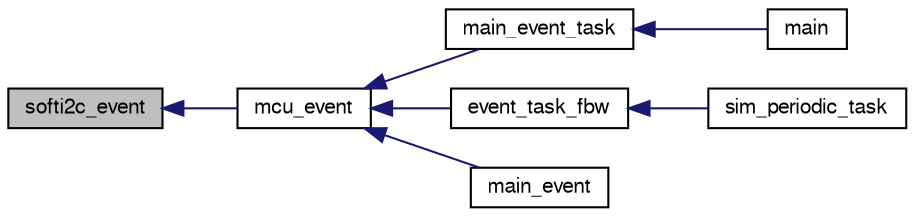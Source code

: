 digraph "softi2c_event"
{
  edge [fontname="FreeSans",fontsize="10",labelfontname="FreeSans",labelfontsize="10"];
  node [fontname="FreeSans",fontsize="10",shape=record];
  rankdir="LR";
  Node1 [label="softi2c_event",height=0.2,width=0.4,color="black", fillcolor="grey75", style="filled", fontcolor="black"];
  Node1 -> Node2 [dir="back",color="midnightblue",fontsize="10",style="solid",fontname="FreeSans"];
  Node2 [label="mcu_event",height=0.2,width=0.4,color="black", fillcolor="white", style="filled",URL="$group__mcu__periph.html#gaf44fd3e4d3d56943e4d0e89100974b07",tooltip="MCU event functions. "];
  Node2 -> Node3 [dir="back",color="midnightblue",fontsize="10",style="solid",fontname="FreeSans"];
  Node3 [label="main_event_task",height=0.2,width=0.4,color="black", fillcolor="white", style="filled",URL="$demo__ahrs__actuators_8c.html#a1cd23e45d5c51116ae1e3096912ea1d1"];
  Node3 -> Node4 [dir="back",color="midnightblue",fontsize="10",style="solid",fontname="FreeSans"];
  Node4 [label="main",height=0.2,width=0.4,color="black", fillcolor="white", style="filled",URL="$demo__ahrs__actuators_8c.html#a840291bc02cba5474a4cb46a9b9566fe"];
  Node2 -> Node5 [dir="back",color="midnightblue",fontsize="10",style="solid",fontname="FreeSans"];
  Node5 [label="event_task_fbw",height=0.2,width=0.4,color="black", fillcolor="white", style="filled",URL="$fixedwing_2main__fbw_8h.html#ae1f060d6fcf56653e3db62e402c8701a"];
  Node5 -> Node6 [dir="back",color="midnightblue",fontsize="10",style="solid",fontname="FreeSans"];
  Node6 [label="sim_periodic_task",height=0.2,width=0.4,color="black", fillcolor="white", style="filled",URL="$sim__ap_8c.html#a4f982dacbb35ccfc3e0fcaa64156a2a0"];
  Node2 -> Node7 [dir="back",color="midnightblue",fontsize="10",style="solid",fontname="FreeSans"];
  Node7 [label="main_event",height=0.2,width=0.4,color="black", fillcolor="white", style="filled",URL="$rotorcraft_2main__fbw_8c.html#ad0fb4f12833cb2f0b4c69fa317ea24d9"];
}
